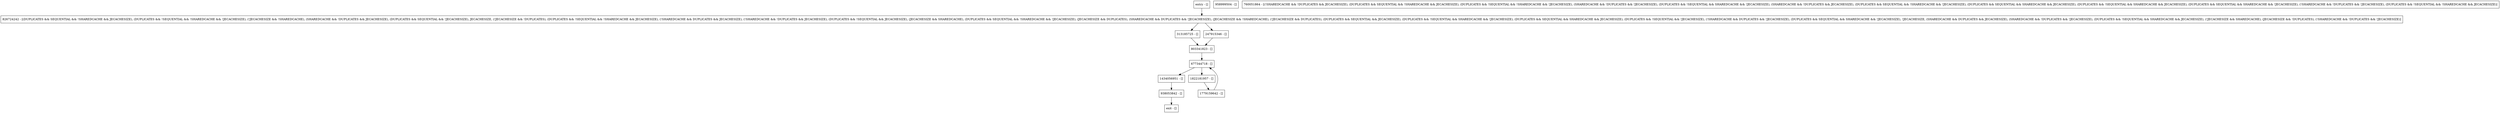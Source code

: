 digraph waitForConsumer {
node [shape=record];
677344718 [label="677344718 - []"];
826724242 [label="826724242 - [(DUPLICATES && SEQUENTIAL && !SHAREDCACHE && JECACHESIZE), (DUPLICATES && !SEQUENTIAL && !SHAREDCACHE && !JECACHESIZE), (!JECACHESIZE && !SHAREDCACHE), (SHAREDCACHE && !DUPLICATES && JECACHESIZE), (DUPLICATES && SEQUENTIAL && !JECACHESIZE), JECACHESIZE, (!JECACHESIZE && !DUPLICATES), (DUPLICATES && !SEQUENTIAL && !SHAREDCACHE && JECACHESIZE), (!SHAREDCACHE && DUPLICATES && JECACHESIZE), (!SHAREDCACHE && !DUPLICATES && JECACHESIZE), (DUPLICATES && !SEQUENTIAL && JECACHESIZE), (JECACHESIZE && SHAREDCACHE), (DUPLICATES && SEQUENTIAL && !SHAREDCACHE && !JECACHESIZE), (JECACHESIZE && DUPLICATES), (SHAREDCACHE && DUPLICATES && !JECACHESIZE), (JECACHESIZE && !SHAREDCACHE), (!JECACHESIZE && DUPLICATES), (DUPLICATES && SEQUENTIAL && JECACHESIZE), (DUPLICATES && !SEQUENTIAL && SHAREDCACHE && !JECACHESIZE), (DUPLICATES && SEQUENTIAL && SHAREDCACHE && JECACHESIZE), (DUPLICATES && !SEQUENTIAL && !JECACHESIZE), (!SHAREDCACHE && DUPLICATES && !JECACHESIZE), (DUPLICATES && SEQUENTIAL && SHAREDCACHE && !JECACHESIZE), !JECACHESIZE, (SHAREDCACHE && DUPLICATES && JECACHESIZE), (SHAREDCACHE && !DUPLICATES && !JECACHESIZE), (DUPLICATES && !SEQUENTIAL && SHAREDCACHE && JECACHESIZE), (!JECACHESIZE && SHAREDCACHE), (JECACHESIZE && !DUPLICATES), (!SHAREDCACHE && !DUPLICATES && !JECACHESIZE)]"];
313185725 [label="313185725 - []"];
958999504 [label="958999504 - []"];
938053842 [label="938053842 - []"];
1434056951 [label="1434056951 - []"];
247915346 [label="247915346 - []"];
803341823 [label="803341823 - []"];
1779159642 [label="1779159642 - []"];
entry [label="entry - []"];
exit [label="exit - []"];
760051864 [label="760051864 - [(!SHAREDCACHE && !DUPLICATES && JECACHESIZE), (DUPLICATES && SEQUENTIAL && !SHAREDCACHE && JECACHESIZE), (DUPLICATES && !SEQUENTIAL && !SHAREDCACHE && !JECACHESIZE), (SHAREDCACHE && !DUPLICATES && !JECACHESIZE), (DUPLICATES && !SEQUENTIAL && SHAREDCACHE && !JECACHESIZE), (SHAREDCACHE && !DUPLICATES && JECACHESIZE), (DUPLICATES && SEQUENTIAL && !SHAREDCACHE && !JECACHESIZE), (DUPLICATES && SEQUENTIAL && SHAREDCACHE && JECACHESIZE), (DUPLICATES && !SEQUENTIAL && SHAREDCACHE && JECACHESIZE), (DUPLICATES && SEQUENTIAL && SHAREDCACHE && !JECACHESIZE), (!SHAREDCACHE && !DUPLICATES && !JECACHESIZE), (DUPLICATES && !SEQUENTIAL && !SHAREDCACHE && JECACHESIZE)]"];
1822181957 [label="1822181957 - []"];
entry;
exit;
677344718 -> 1434056951;
677344718 -> 1822181957;
826724242 -> 313185725;
826724242 -> 247915346;
313185725 -> 803341823;
938053842 -> exit;
1434056951 -> 938053842;
247915346 -> 803341823;
803341823 -> 677344718;
1779159642 -> 677344718;
entry -> 826724242;
1822181957 -> 1779159642;
}
